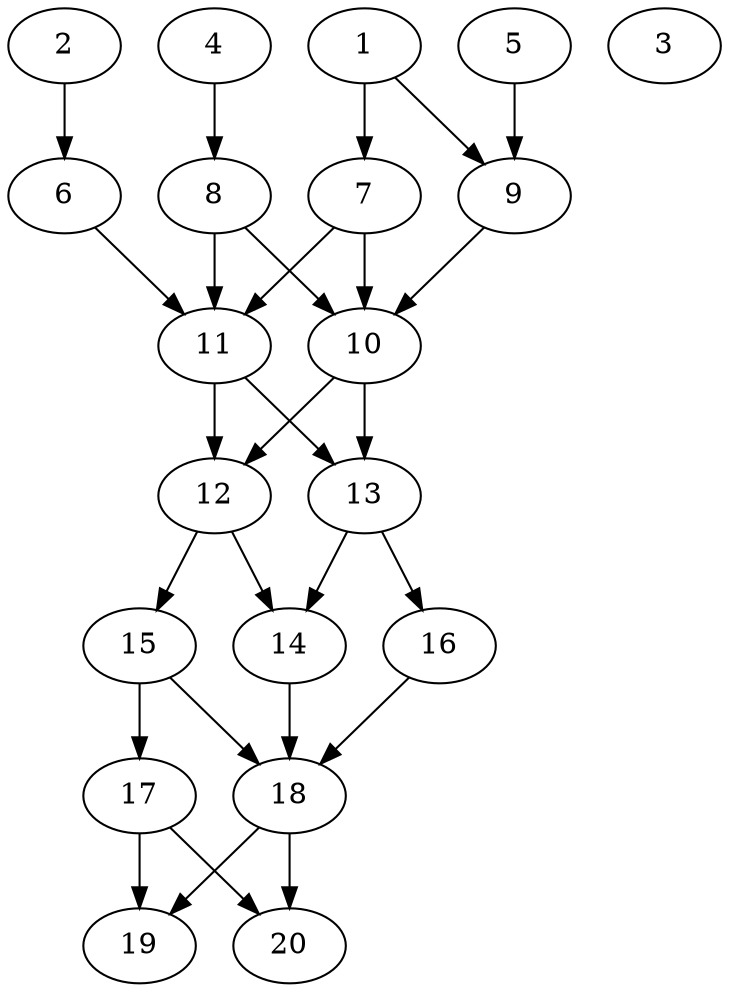 // DAG automatically generated by daggen at Tue Jul 23 14:27:02 2019
// ./daggen --dot -n 20 --ccr 0.4 --fat 0.5 --regular 0.5 --density 0.7 --mindata 5242880 --maxdata 52428800 
digraph G {
  1 [size="108531200", alpha="0.20", expect_size="43412480"] 
  1 -> 7 [size ="43412480"]
  1 -> 9 [size ="43412480"]
  2 [size="24171520", alpha="0.20", expect_size="9668608"] 
  2 -> 6 [size ="9668608"]
  3 [size="57894400", alpha="0.19", expect_size="23157760"] 
  4 [size="93327360", alpha="0.08", expect_size="37330944"] 
  4 -> 8 [size ="37330944"]
  5 [size="68764160", alpha="0.08", expect_size="27505664"] 
  5 -> 9 [size ="27505664"]
  6 [size="115466240", alpha="0.20", expect_size="46186496"] 
  6 -> 11 [size ="46186496"]
  7 [size="24133120", alpha="0.16", expect_size="9653248"] 
  7 -> 10 [size ="9653248"]
  7 -> 11 [size ="9653248"]
  8 [size="75230720", alpha="0.17", expect_size="30092288"] 
  8 -> 10 [size ="30092288"]
  8 -> 11 [size ="30092288"]
  9 [size="75197440", alpha="0.01", expect_size="30078976"] 
  9 -> 10 [size ="30078976"]
  10 [size="86563840", alpha="0.04", expect_size="34625536"] 
  10 -> 12 [size ="34625536"]
  10 -> 13 [size ="34625536"]
  11 [size="130744320", alpha="0.15", expect_size="52297728"] 
  11 -> 12 [size ="52297728"]
  11 -> 13 [size ="52297728"]
  12 [size="129740800", alpha="0.15", expect_size="51896320"] 
  12 -> 14 [size ="51896320"]
  12 -> 15 [size ="51896320"]
  13 [size="127626240", alpha="0.01", expect_size="51050496"] 
  13 -> 14 [size ="51050496"]
  13 -> 16 [size ="51050496"]
  14 [size="120550400", alpha="0.00", expect_size="48220160"] 
  14 -> 18 [size ="48220160"]
  15 [size="48099840", alpha="0.17", expect_size="19239936"] 
  15 -> 17 [size ="19239936"]
  15 -> 18 [size ="19239936"]
  16 [size="96417280", alpha="0.00", expect_size="38566912"] 
  16 -> 18 [size ="38566912"]
  17 [size="94474240", alpha="0.07", expect_size="37789696"] 
  17 -> 19 [size ="37789696"]
  17 -> 20 [size ="37789696"]
  18 [size="70333440", alpha="0.07", expect_size="28133376"] 
  18 -> 19 [size ="28133376"]
  18 -> 20 [size ="28133376"]
  19 [size="49932800", alpha="0.02", expect_size="19973120"] 
  20 [size="53125120", alpha="0.05", expect_size="21250048"] 
}
